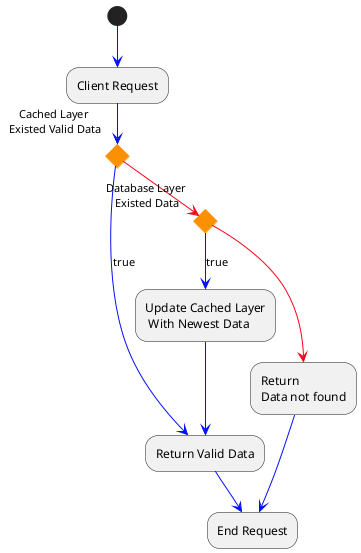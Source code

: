 @startuml

skinparam sequence{
    ' ArrowColor Blue
    ArrowColor #030ffc
}

skinparam activity {
    DiamondBackgroundColor #fc9003
    DiamondBorderColor #fc9003
    ' DiamondBackgroundColor #AAAAAA
    ' DiamondBorderColor #BBBBBB
}

(*) --> "Client Request" 

--> if "Cached Layer\n Existed Valid Data" then
    ' -left->[true] "Return Valid Data"
    ' -[#5d24c8]->[true] "Return Valid Data"
    -->[true] "Return Valid Data"
else
    ' [false] if "Database Layer\n Existed Data" then
     -[#fc031c]-> if "Database Layer\n Existed Data" then
    '   -[#5d24c8]->[true] "Update Cached Layer\n With Newest Data"
      -->[true] "Update Cached Layer\n With Newest Data"
    '   -[#5d24c8]-> "Return Valid Data"
      --> "Return Valid Data"
    '   -[#5d24c8]-> "End Request"
      --> "End Request"
    '   --> (*)
    '   -right-> (*)
    else
  -[#fc031c]-> "Return\nData not found"
'   ->[false] "Return\nData not found"
'   -->[End\n Request] (*)
'   -[#5d24c8]-> "End Request"
  --> "End Request"
endif


@enduml